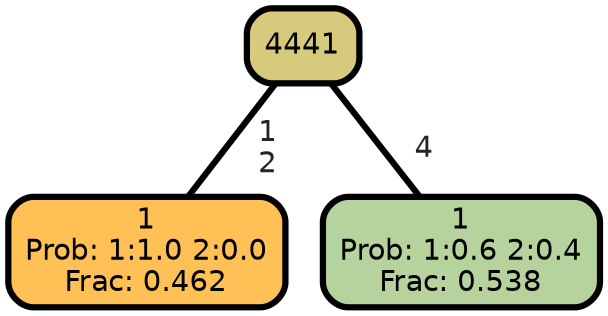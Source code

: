 graph Tree {
node [shape=box, style="filled, rounded",color="black",penwidth="3",fontcolor="black",                 fontname=helvetica] ;
graph [ranksep="0 equally", splines=straight,                 bgcolor=transparent, dpi=200] ;
edge [fontname=helvetica, fontweight=bold,fontcolor=grey14,color=black] ;
0 [label="1
Prob: 1:1.0 2:0.0
Frac: 0.462", fillcolor="#ffc155"] ;
1 [label="4441", fillcolor="#d7ca7c"] ;
2 [label="1
Prob: 1:0.6 2:0.4
Frac: 0.538", fillcolor="#b6d39d"] ;
1 -- 0 [label=" 1\n 2",penwidth=3] ;
1 -- 2 [label=" 4",penwidth=3] ;
{rank = same;}}